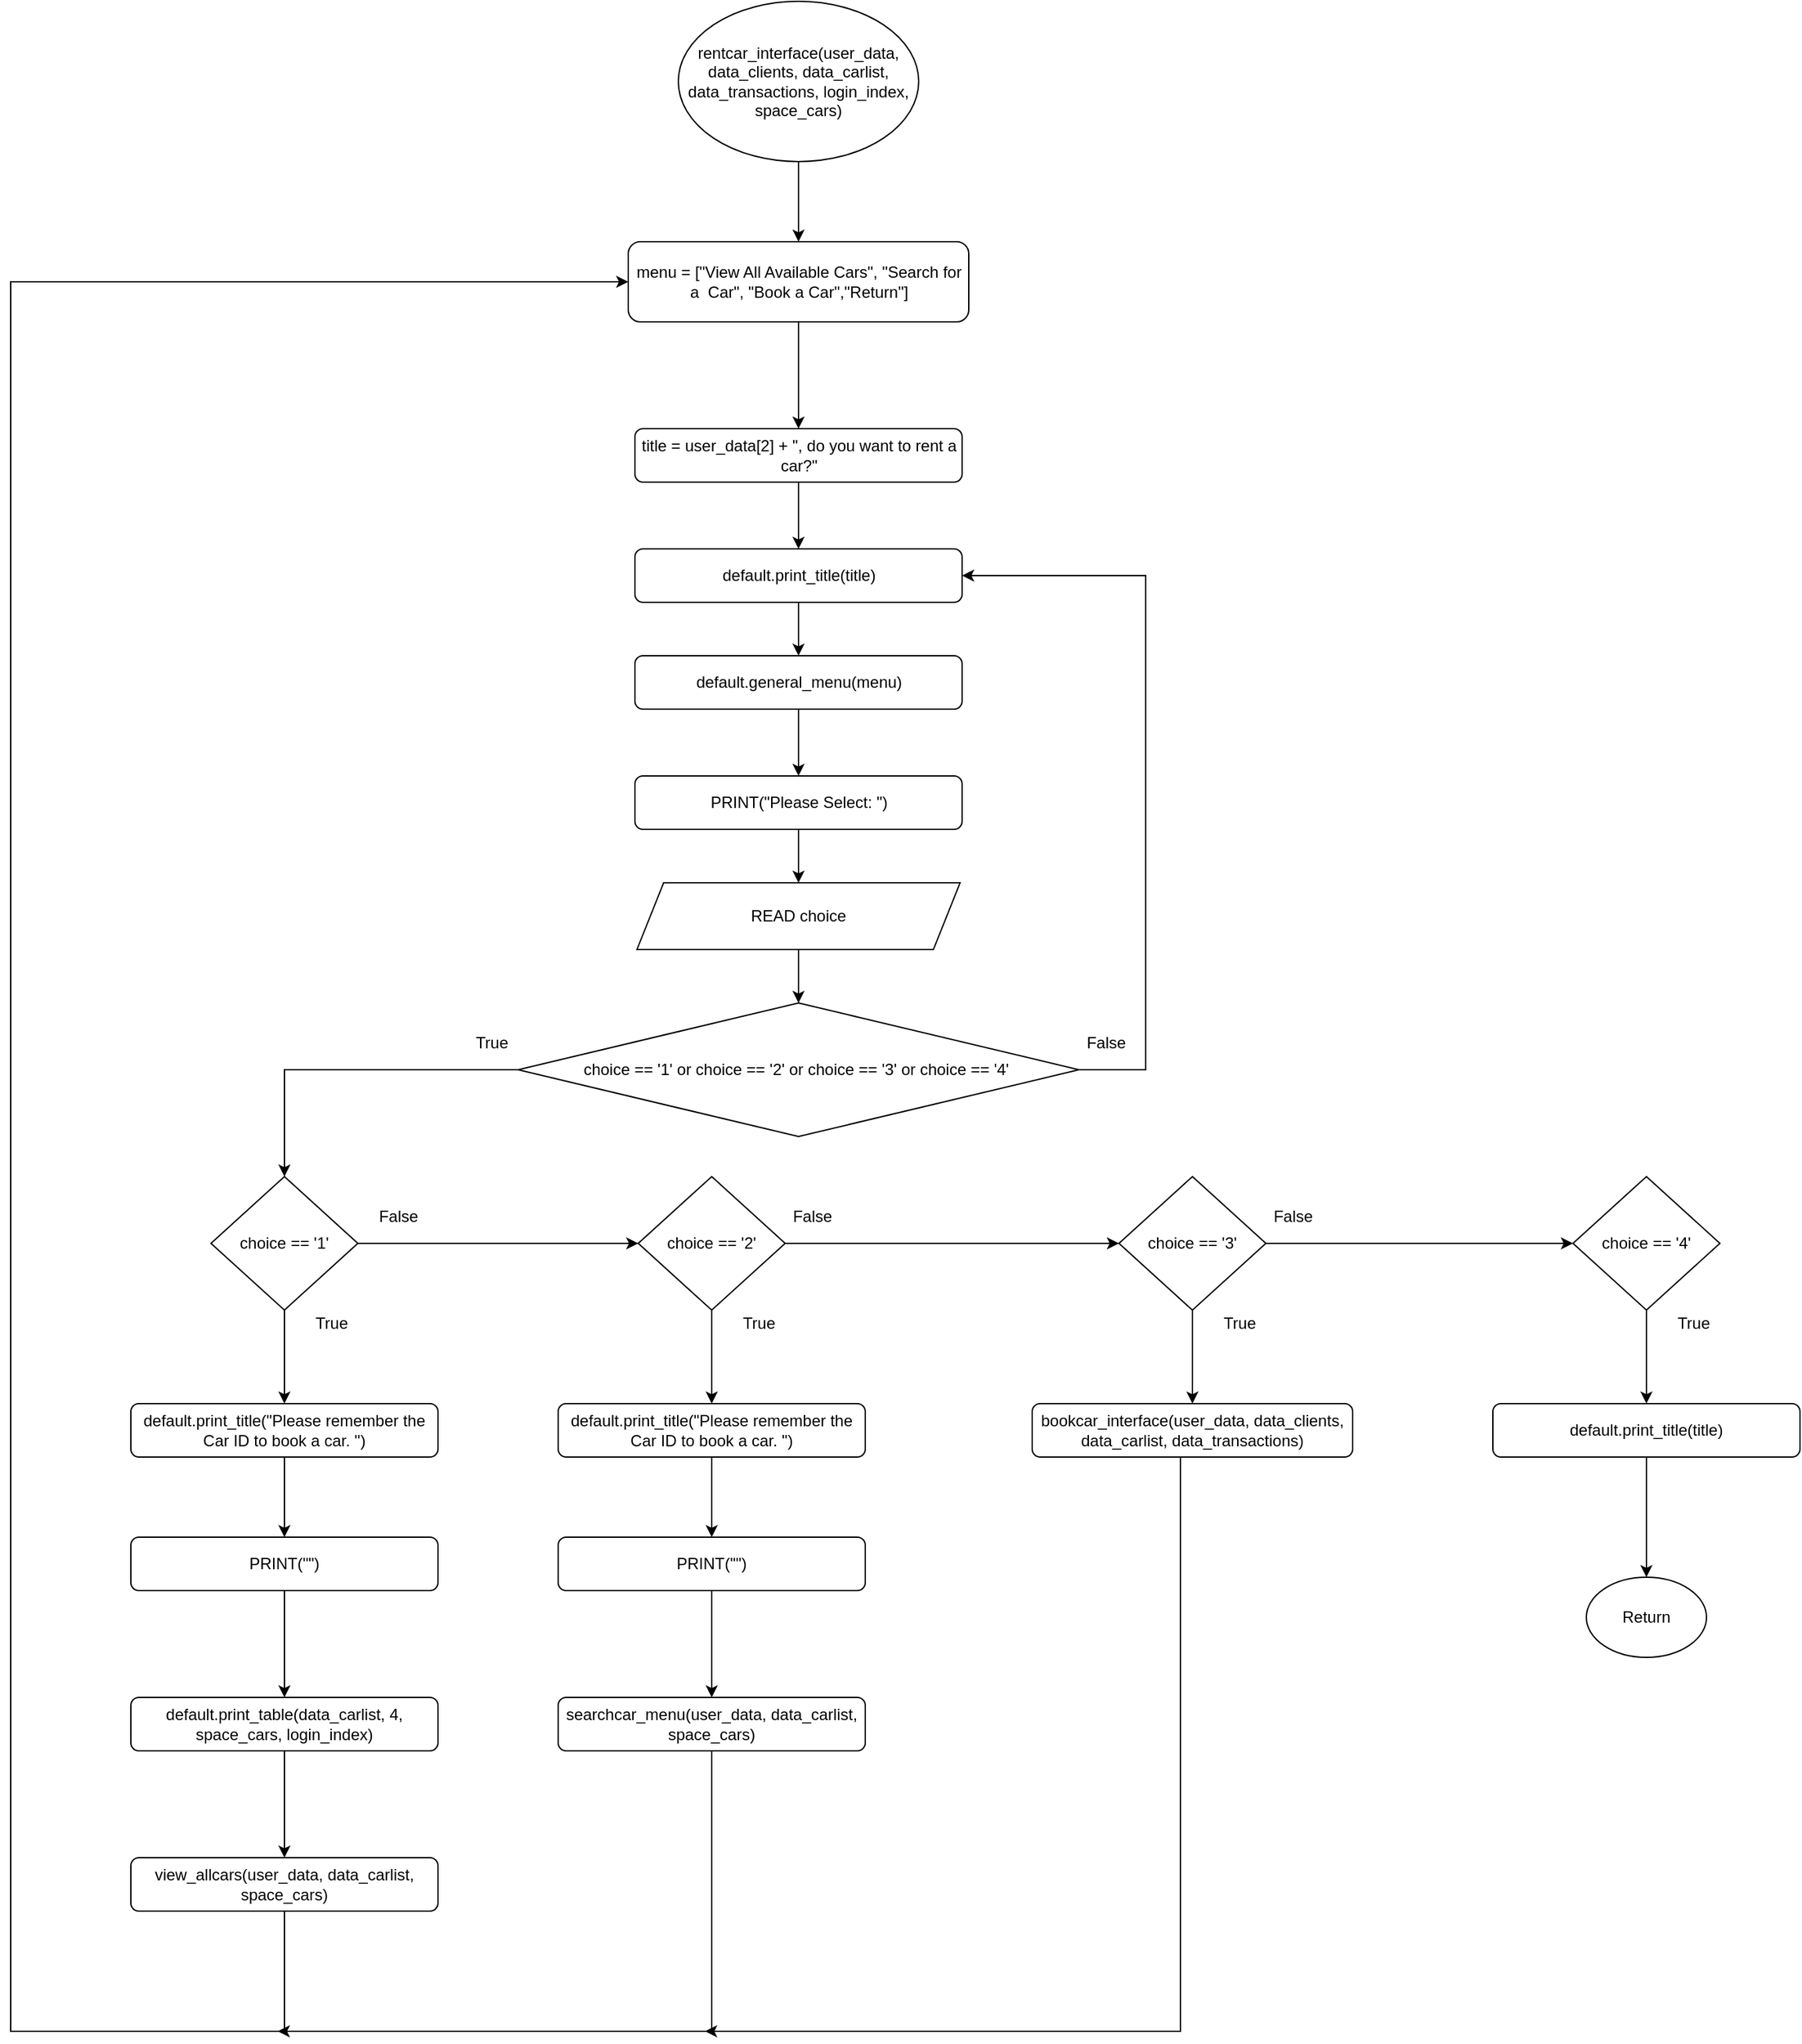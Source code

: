 <mxfile version="14.7.4" type="github">
  <diagram id="aVXqUsW4-UlWTaxkk0IP" name="Page-1">
    <mxGraphModel dx="2408" dy="1504" grid="1" gridSize="10" guides="1" tooltips="1" connect="1" arrows="1" fold="1" page="1" pageScale="1" pageWidth="3300" pageHeight="4681" math="0" shadow="0">
      <root>
        <mxCell id="0" />
        <mxCell id="1" parent="0" />
        <mxCell id="PGLwwLvlYjxcBt-9KEW7-4" value="" style="edgeStyle=orthogonalEdgeStyle;rounded=0;orthogonalLoop=1;jettySize=auto;html=1;" parent="1" source="PGLwwLvlYjxcBt-9KEW7-1" target="PGLwwLvlYjxcBt-9KEW7-2" edge="1">
          <mxGeometry relative="1" as="geometry" />
        </mxCell>
        <mxCell id="PGLwwLvlYjxcBt-9KEW7-1" value="rentcar_interface(user_data, data_clients, data_carlist, data_transactions, login_index, space_cars)" style="ellipse;whiteSpace=wrap;html=1;" parent="1" vertex="1">
          <mxGeometry x="970" y="160" width="180" height="120" as="geometry" />
        </mxCell>
        <mxCell id="PGLwwLvlYjxcBt-9KEW7-5" value="" style="edgeStyle=orthogonalEdgeStyle;rounded=0;orthogonalLoop=1;jettySize=auto;html=1;" parent="1" source="PGLwwLvlYjxcBt-9KEW7-2" target="PGLwwLvlYjxcBt-9KEW7-3" edge="1">
          <mxGeometry relative="1" as="geometry" />
        </mxCell>
        <mxCell id="PGLwwLvlYjxcBt-9KEW7-2" value="menu = [&quot;View All Available Cars&quot;, &quot;Search for a  Car&quot;, &quot;Book a Car&quot;,&quot;Return&quot;]" style="rounded=1;whiteSpace=wrap;html=1;" parent="1" vertex="1">
          <mxGeometry x="932.5" y="340" width="255" height="60" as="geometry" />
        </mxCell>
        <mxCell id="PGLwwLvlYjxcBt-9KEW7-13" value="" style="edgeStyle=orthogonalEdgeStyle;rounded=0;orthogonalLoop=1;jettySize=auto;html=1;" parent="1" source="PGLwwLvlYjxcBt-9KEW7-3" target="PGLwwLvlYjxcBt-9KEW7-8" edge="1">
          <mxGeometry relative="1" as="geometry" />
        </mxCell>
        <mxCell id="PGLwwLvlYjxcBt-9KEW7-3" value="title = user_data[2] + &quot;, do you want to rent a car?&quot;" style="rounded=1;whiteSpace=wrap;html=1;" parent="1" vertex="1">
          <mxGeometry x="937.5" y="480" width="245" height="40" as="geometry" />
        </mxCell>
        <mxCell id="PGLwwLvlYjxcBt-9KEW7-22" style="edgeStyle=orthogonalEdgeStyle;rounded=0;orthogonalLoop=1;jettySize=auto;html=1;exitX=0;exitY=0.5;exitDx=0;exitDy=0;entryX=0.5;entryY=0;entryDx=0;entryDy=0;" parent="1" source="PGLwwLvlYjxcBt-9KEW7-6" target="PGLwwLvlYjxcBt-9KEW7-17" edge="1">
          <mxGeometry relative="1" as="geometry" />
        </mxCell>
        <mxCell id="PGLwwLvlYjxcBt-9KEW7-47" style="edgeStyle=orthogonalEdgeStyle;rounded=0;orthogonalLoop=1;jettySize=auto;html=1;entryX=1;entryY=0.5;entryDx=0;entryDy=0;" parent="1" source="PGLwwLvlYjxcBt-9KEW7-6" target="PGLwwLvlYjxcBt-9KEW7-8" edge="1">
          <mxGeometry relative="1" as="geometry">
            <Array as="points">
              <mxPoint x="1320" y="960" />
              <mxPoint x="1320" y="590" />
            </Array>
          </mxGeometry>
        </mxCell>
        <mxCell id="PGLwwLvlYjxcBt-9KEW7-6" value="choice == &#39;1&#39; or choice == &#39;2&#39; or choice == &#39;3&#39; or choice == &#39;4&#39;&amp;nbsp;" style="rhombus;whiteSpace=wrap;html=1;" parent="1" vertex="1">
          <mxGeometry x="850" y="910" width="420" height="100" as="geometry" />
        </mxCell>
        <mxCell id="PGLwwLvlYjxcBt-9KEW7-12" value="" style="edgeStyle=orthogonalEdgeStyle;rounded=0;orthogonalLoop=1;jettySize=auto;html=1;" parent="1" source="PGLwwLvlYjxcBt-9KEW7-8" target="PGLwwLvlYjxcBt-9KEW7-9" edge="1">
          <mxGeometry relative="1" as="geometry" />
        </mxCell>
        <mxCell id="PGLwwLvlYjxcBt-9KEW7-8" value="default.print_title(title)" style="rounded=1;whiteSpace=wrap;html=1;" parent="1" vertex="1">
          <mxGeometry x="937.5" y="570" width="245" height="40" as="geometry" />
        </mxCell>
        <mxCell id="PGLwwLvlYjxcBt-9KEW7-14" value="" style="edgeStyle=orthogonalEdgeStyle;rounded=0;orthogonalLoop=1;jettySize=auto;html=1;" parent="1" source="PGLwwLvlYjxcBt-9KEW7-9" target="PGLwwLvlYjxcBt-9KEW7-10" edge="1">
          <mxGeometry relative="1" as="geometry" />
        </mxCell>
        <mxCell id="PGLwwLvlYjxcBt-9KEW7-9" value="default.general_menu(menu)" style="rounded=1;whiteSpace=wrap;html=1;" parent="1" vertex="1">
          <mxGeometry x="937.5" y="650" width="245" height="40" as="geometry" />
        </mxCell>
        <mxCell id="PGLwwLvlYjxcBt-9KEW7-15" value="" style="edgeStyle=orthogonalEdgeStyle;rounded=0;orthogonalLoop=1;jettySize=auto;html=1;" parent="1" source="PGLwwLvlYjxcBt-9KEW7-10" target="PGLwwLvlYjxcBt-9KEW7-11" edge="1">
          <mxGeometry relative="1" as="geometry" />
        </mxCell>
        <mxCell id="PGLwwLvlYjxcBt-9KEW7-10" value="PRINT(&quot;Please Select: &quot;)" style="rounded=1;whiteSpace=wrap;html=1;" parent="1" vertex="1">
          <mxGeometry x="937.5" y="740" width="245" height="40" as="geometry" />
        </mxCell>
        <mxCell id="PGLwwLvlYjxcBt-9KEW7-16" value="" style="edgeStyle=orthogonalEdgeStyle;rounded=0;orthogonalLoop=1;jettySize=auto;html=1;" parent="1" source="PGLwwLvlYjxcBt-9KEW7-11" target="PGLwwLvlYjxcBt-9KEW7-6" edge="1">
          <mxGeometry relative="1" as="geometry" />
        </mxCell>
        <mxCell id="PGLwwLvlYjxcBt-9KEW7-11" value="READ choice" style="shape=parallelogram;perimeter=parallelogramPerimeter;whiteSpace=wrap;html=1;fixedSize=1;" parent="1" vertex="1">
          <mxGeometry x="939" y="820" width="242" height="50" as="geometry" />
        </mxCell>
        <mxCell id="PGLwwLvlYjxcBt-9KEW7-23" style="edgeStyle=orthogonalEdgeStyle;rounded=0;orthogonalLoop=1;jettySize=auto;html=1;exitX=1;exitY=0.5;exitDx=0;exitDy=0;entryX=0;entryY=0.5;entryDx=0;entryDy=0;" parent="1" source="PGLwwLvlYjxcBt-9KEW7-17" target="PGLwwLvlYjxcBt-9KEW7-18" edge="1">
          <mxGeometry relative="1" as="geometry" />
        </mxCell>
        <mxCell id="PGLwwLvlYjxcBt-9KEW7-33" value="" style="edgeStyle=orthogonalEdgeStyle;rounded=0;orthogonalLoop=1;jettySize=auto;html=1;" parent="1" source="PGLwwLvlYjxcBt-9KEW7-17" target="PGLwwLvlYjxcBt-9KEW7-26" edge="1">
          <mxGeometry relative="1" as="geometry" />
        </mxCell>
        <mxCell id="PGLwwLvlYjxcBt-9KEW7-17" value="choice == &#39;1&#39;" style="rhombus;whiteSpace=wrap;html=1;" parent="1" vertex="1">
          <mxGeometry x="620" y="1040" width="110" height="100" as="geometry" />
        </mxCell>
        <mxCell id="PGLwwLvlYjxcBt-9KEW7-24" style="edgeStyle=orthogonalEdgeStyle;rounded=0;orthogonalLoop=1;jettySize=auto;html=1;exitX=1;exitY=0.5;exitDx=0;exitDy=0;entryX=0;entryY=0.5;entryDx=0;entryDy=0;" parent="1" source="PGLwwLvlYjxcBt-9KEW7-18" target="PGLwwLvlYjxcBt-9KEW7-20" edge="1">
          <mxGeometry relative="1" as="geometry" />
        </mxCell>
        <mxCell id="PGLwwLvlYjxcBt-9KEW7-39" value="" style="edgeStyle=orthogonalEdgeStyle;rounded=0;orthogonalLoop=1;jettySize=auto;html=1;" parent="1" source="PGLwwLvlYjxcBt-9KEW7-18" target="PGLwwLvlYjxcBt-9KEW7-27" edge="1">
          <mxGeometry relative="1" as="geometry" />
        </mxCell>
        <mxCell id="PGLwwLvlYjxcBt-9KEW7-18" value="choice == &#39;2&#39;" style="rhombus;whiteSpace=wrap;html=1;" parent="1" vertex="1">
          <mxGeometry x="940" y="1040" width="110" height="100" as="geometry" />
        </mxCell>
        <mxCell id="PGLwwLvlYjxcBt-9KEW7-25" style="edgeStyle=orthogonalEdgeStyle;rounded=0;orthogonalLoop=1;jettySize=auto;html=1;exitX=1;exitY=0.5;exitDx=0;exitDy=0;entryX=0;entryY=0.5;entryDx=0;entryDy=0;" parent="1" source="PGLwwLvlYjxcBt-9KEW7-20" target="PGLwwLvlYjxcBt-9KEW7-21" edge="1">
          <mxGeometry relative="1" as="geometry" />
        </mxCell>
        <mxCell id="PGLwwLvlYjxcBt-9KEW7-43" value="" style="edgeStyle=orthogonalEdgeStyle;rounded=0;orthogonalLoop=1;jettySize=auto;html=1;" parent="1" source="PGLwwLvlYjxcBt-9KEW7-20" target="PGLwwLvlYjxcBt-9KEW7-29" edge="1">
          <mxGeometry relative="1" as="geometry" />
        </mxCell>
        <mxCell id="PGLwwLvlYjxcBt-9KEW7-20" value="choice == &#39;3&#39;" style="rhombus;whiteSpace=wrap;html=1;" parent="1" vertex="1">
          <mxGeometry x="1300" y="1040" width="110" height="100" as="geometry" />
        </mxCell>
        <mxCell id="PGLwwLvlYjxcBt-9KEW7-45" value="" style="edgeStyle=orthogonalEdgeStyle;rounded=0;orthogonalLoop=1;jettySize=auto;html=1;" parent="1" source="PGLwwLvlYjxcBt-9KEW7-21" target="PGLwwLvlYjxcBt-9KEW7-30" edge="1">
          <mxGeometry relative="1" as="geometry" />
        </mxCell>
        <mxCell id="PGLwwLvlYjxcBt-9KEW7-21" value="choice == &#39;4&#39;" style="rhombus;whiteSpace=wrap;html=1;" parent="1" vertex="1">
          <mxGeometry x="1640" y="1040" width="110" height="100" as="geometry" />
        </mxCell>
        <mxCell id="PGLwwLvlYjxcBt-9KEW7-34" value="" style="edgeStyle=orthogonalEdgeStyle;rounded=0;orthogonalLoop=1;jettySize=auto;html=1;" parent="1" source="PGLwwLvlYjxcBt-9KEW7-26" target="PGLwwLvlYjxcBt-9KEW7-31" edge="1">
          <mxGeometry relative="1" as="geometry" />
        </mxCell>
        <mxCell id="PGLwwLvlYjxcBt-9KEW7-26" value="default.print_title(&quot;Please remember the Car ID to book a car. &quot;)" style="rounded=1;whiteSpace=wrap;html=1;" parent="1" vertex="1">
          <mxGeometry x="560" y="1210" width="230" height="40" as="geometry" />
        </mxCell>
        <mxCell id="PGLwwLvlYjxcBt-9KEW7-40" value="" style="edgeStyle=orthogonalEdgeStyle;rounded=0;orthogonalLoop=1;jettySize=auto;html=1;" parent="1" source="PGLwwLvlYjxcBt-9KEW7-27" target="PGLwwLvlYjxcBt-9KEW7-32" edge="1">
          <mxGeometry relative="1" as="geometry" />
        </mxCell>
        <mxCell id="PGLwwLvlYjxcBt-9KEW7-27" value="default.print_title(&quot;Please remember the Car ID to book a car. &quot;)" style="rounded=1;whiteSpace=wrap;html=1;" parent="1" vertex="1">
          <mxGeometry x="880" y="1210" width="230" height="40" as="geometry" />
        </mxCell>
        <mxCell id="xEpDafs8aNGdOhIz3veM-3" style="edgeStyle=orthogonalEdgeStyle;rounded=0;orthogonalLoop=1;jettySize=auto;html=1;" edge="1" parent="1">
          <mxGeometry relative="1" as="geometry">
            <mxPoint x="990" y="1680" as="targetPoint" />
            <mxPoint x="1346" y="1250" as="sourcePoint" />
            <Array as="points">
              <mxPoint x="1346" y="1680" />
            </Array>
          </mxGeometry>
        </mxCell>
        <mxCell id="PGLwwLvlYjxcBt-9KEW7-29" value="bookcar_interface(user_data, data_clients, data_carlist, data_transactions)" style="rounded=1;whiteSpace=wrap;html=1;" parent="1" vertex="1">
          <mxGeometry x="1235" y="1210" width="240" height="40" as="geometry" />
        </mxCell>
        <mxCell id="Q01VI0QdXi_x2SWAzA1D-2" style="edgeStyle=orthogonalEdgeStyle;rounded=0;orthogonalLoop=1;jettySize=auto;html=1;entryX=0.5;entryY=0;entryDx=0;entryDy=0;" parent="1" source="PGLwwLvlYjxcBt-9KEW7-30" target="Q01VI0QdXi_x2SWAzA1D-1" edge="1">
          <mxGeometry relative="1" as="geometry" />
        </mxCell>
        <mxCell id="PGLwwLvlYjxcBt-9KEW7-30" value="default.print_title(title)" style="rounded=1;whiteSpace=wrap;html=1;" parent="1" vertex="1">
          <mxGeometry x="1580" y="1210" width="230" height="40" as="geometry" />
        </mxCell>
        <mxCell id="PGLwwLvlYjxcBt-9KEW7-36" value="" style="edgeStyle=orthogonalEdgeStyle;rounded=0;orthogonalLoop=1;jettySize=auto;html=1;" parent="1" source="PGLwwLvlYjxcBt-9KEW7-31" target="PGLwwLvlYjxcBt-9KEW7-35" edge="1">
          <mxGeometry relative="1" as="geometry" />
        </mxCell>
        <mxCell id="PGLwwLvlYjxcBt-9KEW7-31" value="PRINT(&quot;&quot;)" style="rounded=1;whiteSpace=wrap;html=1;" parent="1" vertex="1">
          <mxGeometry x="560" y="1310" width="230" height="40" as="geometry" />
        </mxCell>
        <mxCell id="PGLwwLvlYjxcBt-9KEW7-42" value="" style="edgeStyle=orthogonalEdgeStyle;rounded=0;orthogonalLoop=1;jettySize=auto;html=1;" parent="1" source="PGLwwLvlYjxcBt-9KEW7-32" target="PGLwwLvlYjxcBt-9KEW7-41" edge="1">
          <mxGeometry relative="1" as="geometry" />
        </mxCell>
        <mxCell id="PGLwwLvlYjxcBt-9KEW7-32" value="PRINT(&quot;&quot;)" style="rounded=1;whiteSpace=wrap;html=1;" parent="1" vertex="1">
          <mxGeometry x="880" y="1310" width="230" height="40" as="geometry" />
        </mxCell>
        <mxCell id="PGLwwLvlYjxcBt-9KEW7-38" value="" style="edgeStyle=orthogonalEdgeStyle;rounded=0;orthogonalLoop=1;jettySize=auto;html=1;" parent="1" source="PGLwwLvlYjxcBt-9KEW7-35" target="PGLwwLvlYjxcBt-9KEW7-37" edge="1">
          <mxGeometry relative="1" as="geometry" />
        </mxCell>
        <mxCell id="PGLwwLvlYjxcBt-9KEW7-35" value="default.print_table(data_carlist, 4, space_cars, login_index)" style="rounded=1;whiteSpace=wrap;html=1;" parent="1" vertex="1">
          <mxGeometry x="560" y="1430" width="230" height="40" as="geometry" />
        </mxCell>
        <mxCell id="xEpDafs8aNGdOhIz3veM-1" style="edgeStyle=orthogonalEdgeStyle;rounded=0;orthogonalLoop=1;jettySize=auto;html=1;exitX=0.5;exitY=1;exitDx=0;exitDy=0;entryX=0;entryY=0.5;entryDx=0;entryDy=0;" edge="1" parent="1" source="PGLwwLvlYjxcBt-9KEW7-37" target="PGLwwLvlYjxcBt-9KEW7-2">
          <mxGeometry relative="1" as="geometry">
            <Array as="points">
              <mxPoint x="675" y="1680" />
              <mxPoint x="470" y="1680" />
              <mxPoint x="470" y="370" />
            </Array>
          </mxGeometry>
        </mxCell>
        <mxCell id="PGLwwLvlYjxcBt-9KEW7-37" value="view_allcars(user_data, data_carlist, space_cars)" style="rounded=1;whiteSpace=wrap;html=1;" parent="1" vertex="1">
          <mxGeometry x="560" y="1550" width="230" height="40" as="geometry" />
        </mxCell>
        <mxCell id="xEpDafs8aNGdOhIz3veM-2" style="edgeStyle=orthogonalEdgeStyle;rounded=0;orthogonalLoop=1;jettySize=auto;html=1;" edge="1" parent="1" source="PGLwwLvlYjxcBt-9KEW7-41">
          <mxGeometry relative="1" as="geometry">
            <mxPoint x="670" y="1680" as="targetPoint" />
            <Array as="points">
              <mxPoint x="995" y="1680" />
            </Array>
          </mxGeometry>
        </mxCell>
        <mxCell id="PGLwwLvlYjxcBt-9KEW7-41" value="searchcar_menu(user_data, data_carlist, space_cars)" style="rounded=1;whiteSpace=wrap;html=1;" parent="1" vertex="1">
          <mxGeometry x="880" y="1430" width="230" height="40" as="geometry" />
        </mxCell>
        <mxCell id="PGLwwLvlYjxcBt-9KEW7-48" value="False" style="text;html=1;align=center;verticalAlign=middle;resizable=0;points=[];autosize=1;strokeColor=none;" parent="1" vertex="1">
          <mxGeometry x="1270" y="930" width="40" height="20" as="geometry" />
        </mxCell>
        <mxCell id="PGLwwLvlYjxcBt-9KEW7-49" value="True" style="text;html=1;align=center;verticalAlign=middle;resizable=0;points=[];autosize=1;strokeColor=none;" parent="1" vertex="1">
          <mxGeometry x="810" y="930" width="40" height="20" as="geometry" />
        </mxCell>
        <mxCell id="PGLwwLvlYjxcBt-9KEW7-50" value="False" style="text;html=1;align=center;verticalAlign=middle;resizable=0;points=[];autosize=1;strokeColor=none;" parent="1" vertex="1">
          <mxGeometry x="740" y="1060" width="40" height="20" as="geometry" />
        </mxCell>
        <mxCell id="PGLwwLvlYjxcBt-9KEW7-51" value="False" style="text;html=1;align=center;verticalAlign=middle;resizable=0;points=[];autosize=1;strokeColor=none;" parent="1" vertex="1">
          <mxGeometry x="1050" y="1060" width="40" height="20" as="geometry" />
        </mxCell>
        <mxCell id="PGLwwLvlYjxcBt-9KEW7-52" value="False" style="text;html=1;align=center;verticalAlign=middle;resizable=0;points=[];autosize=1;strokeColor=none;" parent="1" vertex="1">
          <mxGeometry x="1410" y="1060" width="40" height="20" as="geometry" />
        </mxCell>
        <mxCell id="PGLwwLvlYjxcBt-9KEW7-54" value="True" style="text;html=1;align=center;verticalAlign=middle;resizable=0;points=[];autosize=1;strokeColor=none;" parent="1" vertex="1">
          <mxGeometry x="690" y="1140" width="40" height="20" as="geometry" />
        </mxCell>
        <mxCell id="PGLwwLvlYjxcBt-9KEW7-55" value="True" style="text;html=1;align=center;verticalAlign=middle;resizable=0;points=[];autosize=1;strokeColor=none;" parent="1" vertex="1">
          <mxGeometry x="1010" y="1140" width="40" height="20" as="geometry" />
        </mxCell>
        <mxCell id="PGLwwLvlYjxcBt-9KEW7-56" value="True" style="text;html=1;align=center;verticalAlign=middle;resizable=0;points=[];autosize=1;strokeColor=none;" parent="1" vertex="1">
          <mxGeometry x="1370" y="1140" width="40" height="20" as="geometry" />
        </mxCell>
        <mxCell id="PGLwwLvlYjxcBt-9KEW7-57" value="True" style="text;html=1;align=center;verticalAlign=middle;resizable=0;points=[];autosize=1;strokeColor=none;" parent="1" vertex="1">
          <mxGeometry x="1710" y="1140" width="40" height="20" as="geometry" />
        </mxCell>
        <mxCell id="Q01VI0QdXi_x2SWAzA1D-1" value="Return" style="ellipse;whiteSpace=wrap;html=1;" parent="1" vertex="1">
          <mxGeometry x="1650" y="1340" width="90" height="60" as="geometry" />
        </mxCell>
      </root>
    </mxGraphModel>
  </diagram>
</mxfile>
